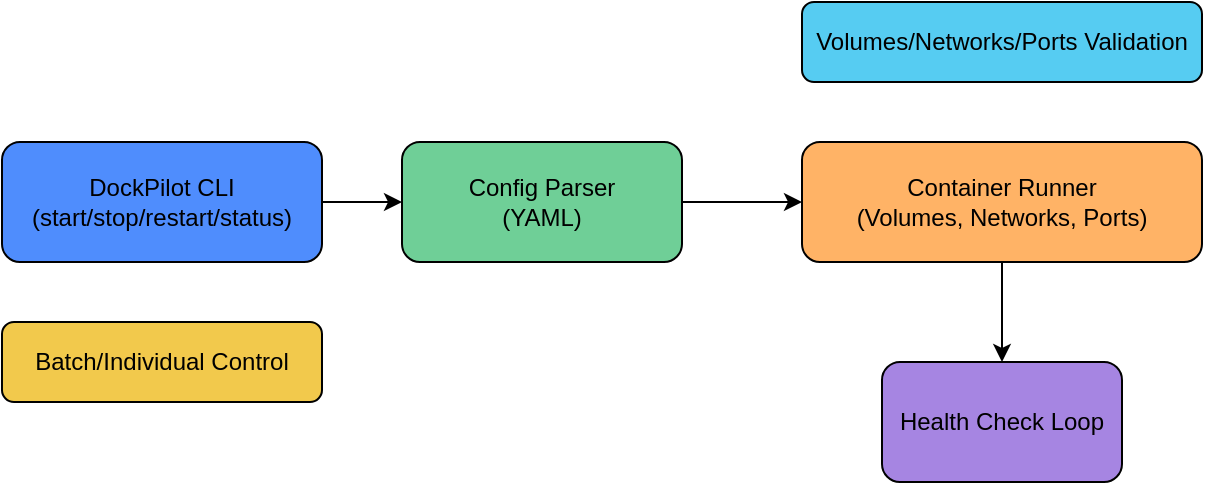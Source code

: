 <mxfile>
    <diagram id="Scj8hIH8UpDm17n62uUn" name="Page-1">
        <mxGraphModel dx="895" dy="686" grid="1" gridSize="10" guides="1" tooltips="1" connect="1" arrows="1" fold="1" page="1" pageScale="1" pageWidth="1169" pageHeight="827" math="0" shadow="0">
            <root>
                <mxCell id="0"/>
                <mxCell id="1" parent="0"/>
                <mxCell id="4" value="" style="edgeStyle=none;html=1;" parent="1" source="2" target="3" edge="1">
                    <mxGeometry relative="1" as="geometry"/>
                </mxCell>
                <mxCell id="2" value="DockPilot CLI&lt;br&gt;(start/stop/restart/status)" style="rounded=1;whiteSpace=wrap;html=1;fillColor=#4F8DFD;" parent="1" vertex="1">
                    <mxGeometry x="90" y="280" width="160" height="60" as="geometry"/>
                </mxCell>
                <mxCell id="6" value="" style="edgeStyle=none;html=1;" parent="1" source="3" target="5" edge="1">
                    <mxGeometry relative="1" as="geometry"/>
                </mxCell>
                <mxCell id="3" value="Config Parser&lt;br&gt;(YAML)" style="rounded=1;whiteSpace=wrap;html=1;fillColor=#6FCF97;" parent="1" vertex="1">
                    <mxGeometry x="290" y="280" width="140" height="60" as="geometry"/>
                </mxCell>
                <mxCell id="8" value="" style="edgeStyle=none;html=1;" parent="1" source="5" target="7" edge="1">
                    <mxGeometry relative="1" as="geometry"/>
                </mxCell>
                <mxCell id="5" value="Container Runner&lt;br&gt;(Volumes, Networks, Ports)" style="rounded=1;whiteSpace=wrap;html=1;fillColor=#FFB366;" parent="1" vertex="1">
                    <mxGeometry x="490" y="280" width="200" height="60" as="geometry"/>
                </mxCell>
                <mxCell id="7" value="Health Check Loop" style="rounded=1;whiteSpace=wrap;html=1;fillColor=#A685E2;" parent="1" vertex="1">
                    <mxGeometry x="530" y="390" width="120" height="60" as="geometry"/>
                </mxCell>
                <mxCell id="9" value="Batch/Individual Control" style="rounded=1;whiteSpace=wrap;html=1;fillColor=#F2C94C;" parent="1" vertex="1">
                    <mxGeometry x="90" y="370" width="160" height="40" as="geometry"/>
                </mxCell>
                <mxCell id="10" value="Volumes/Networks/Ports Validation" style="rounded=1;whiteSpace=wrap;html=1;fillColor=#56CCF2;" parent="1" vertex="1">
                    <mxGeometry x="490" y="210" width="200" height="40" as="geometry"/>
                </mxCell>
            </root>
        </mxGraphModel>
    </diagram>
</mxfile>